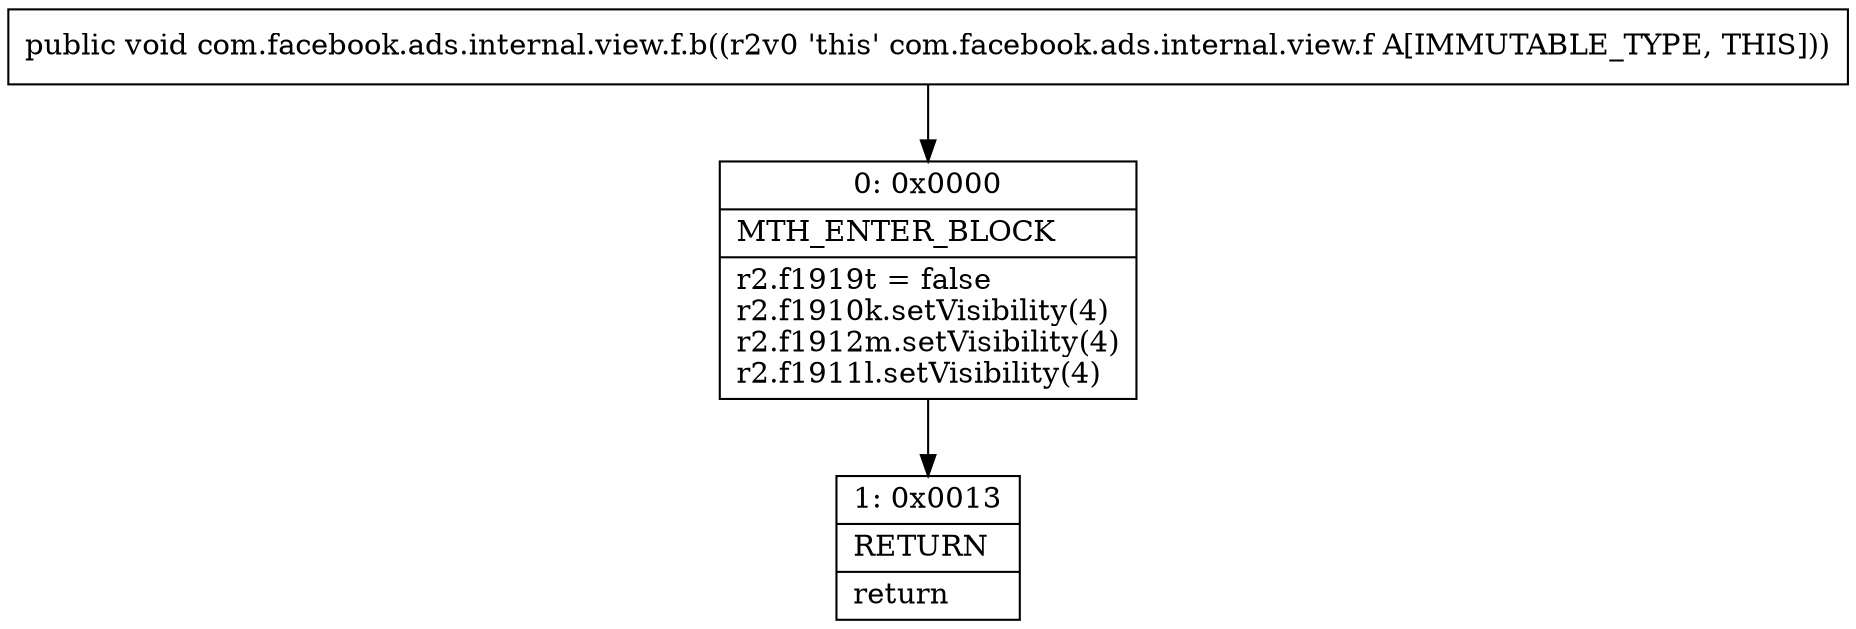 digraph "CFG forcom.facebook.ads.internal.view.f.b()V" {
Node_0 [shape=record,label="{0\:\ 0x0000|MTH_ENTER_BLOCK\l|r2.f1919t = false\lr2.f1910k.setVisibility(4)\lr2.f1912m.setVisibility(4)\lr2.f1911l.setVisibility(4)\l}"];
Node_1 [shape=record,label="{1\:\ 0x0013|RETURN\l|return\l}"];
MethodNode[shape=record,label="{public void com.facebook.ads.internal.view.f.b((r2v0 'this' com.facebook.ads.internal.view.f A[IMMUTABLE_TYPE, THIS])) }"];
MethodNode -> Node_0;
Node_0 -> Node_1;
}

